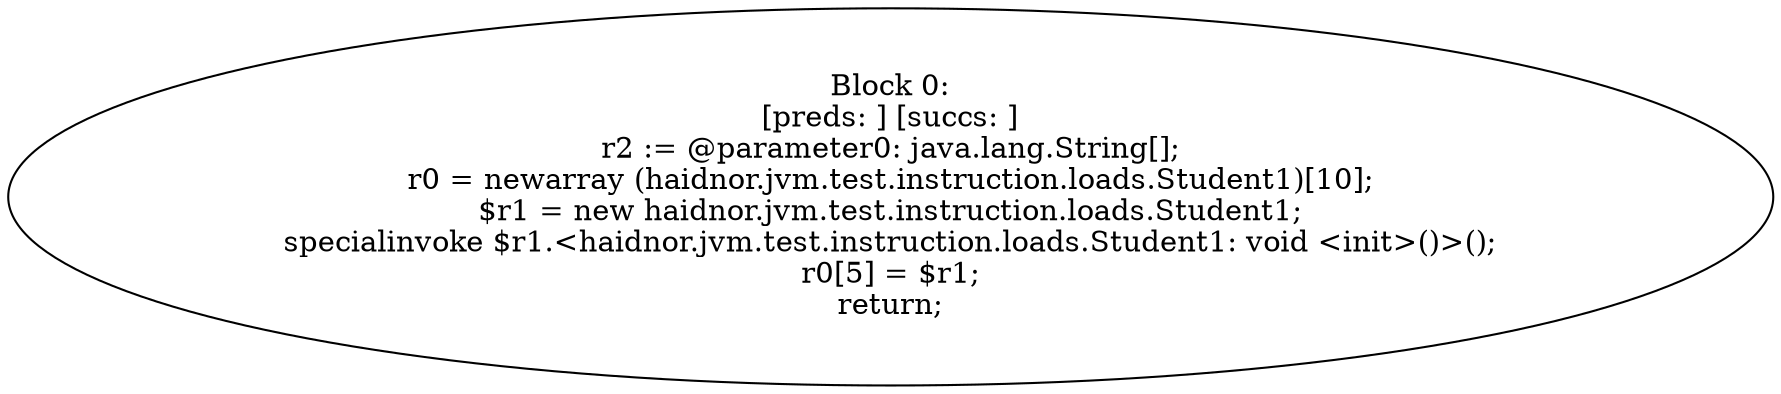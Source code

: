 digraph "unitGraph" {
    "Block 0:
[preds: ] [succs: ]
r2 := @parameter0: java.lang.String[];
r0 = newarray (haidnor.jvm.test.instruction.loads.Student1)[10];
$r1 = new haidnor.jvm.test.instruction.loads.Student1;
specialinvoke $r1.<haidnor.jvm.test.instruction.loads.Student1: void <init>()>();
r0[5] = $r1;
return;
"
}
